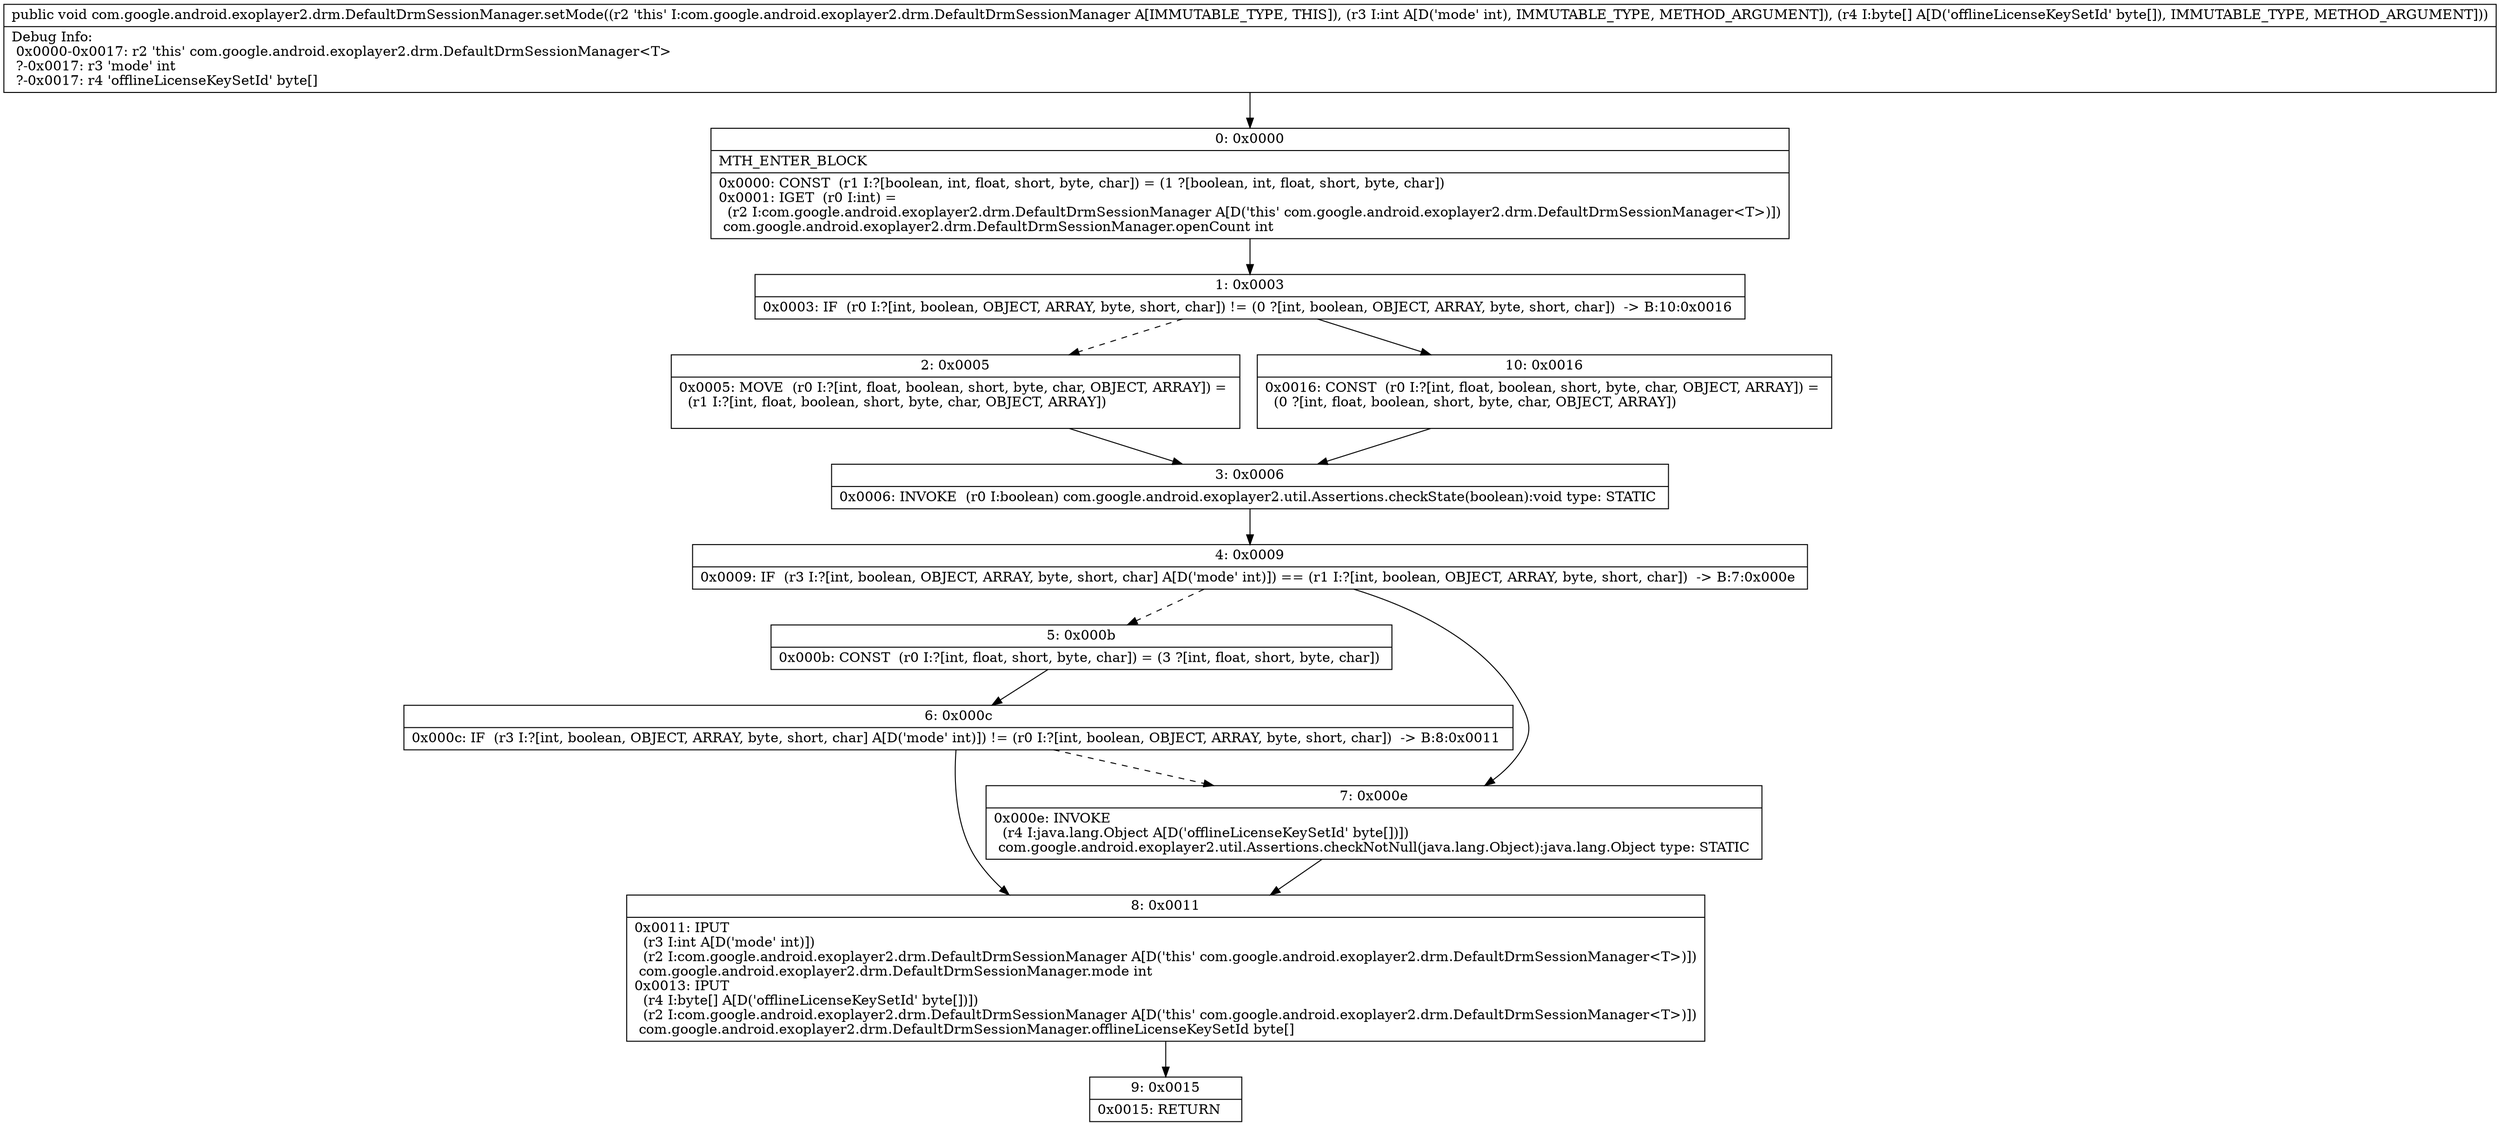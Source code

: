 digraph "CFG forcom.google.android.exoplayer2.drm.DefaultDrmSessionManager.setMode(I[B)V" {
Node_0 [shape=record,label="{0\:\ 0x0000|MTH_ENTER_BLOCK\l|0x0000: CONST  (r1 I:?[boolean, int, float, short, byte, char]) = (1 ?[boolean, int, float, short, byte, char]) \l0x0001: IGET  (r0 I:int) = \l  (r2 I:com.google.android.exoplayer2.drm.DefaultDrmSessionManager A[D('this' com.google.android.exoplayer2.drm.DefaultDrmSessionManager\<T\>)])\l com.google.android.exoplayer2.drm.DefaultDrmSessionManager.openCount int \l}"];
Node_1 [shape=record,label="{1\:\ 0x0003|0x0003: IF  (r0 I:?[int, boolean, OBJECT, ARRAY, byte, short, char]) != (0 ?[int, boolean, OBJECT, ARRAY, byte, short, char])  \-\> B:10:0x0016 \l}"];
Node_2 [shape=record,label="{2\:\ 0x0005|0x0005: MOVE  (r0 I:?[int, float, boolean, short, byte, char, OBJECT, ARRAY]) = \l  (r1 I:?[int, float, boolean, short, byte, char, OBJECT, ARRAY])\l \l}"];
Node_3 [shape=record,label="{3\:\ 0x0006|0x0006: INVOKE  (r0 I:boolean) com.google.android.exoplayer2.util.Assertions.checkState(boolean):void type: STATIC \l}"];
Node_4 [shape=record,label="{4\:\ 0x0009|0x0009: IF  (r3 I:?[int, boolean, OBJECT, ARRAY, byte, short, char] A[D('mode' int)]) == (r1 I:?[int, boolean, OBJECT, ARRAY, byte, short, char])  \-\> B:7:0x000e \l}"];
Node_5 [shape=record,label="{5\:\ 0x000b|0x000b: CONST  (r0 I:?[int, float, short, byte, char]) = (3 ?[int, float, short, byte, char]) \l}"];
Node_6 [shape=record,label="{6\:\ 0x000c|0x000c: IF  (r3 I:?[int, boolean, OBJECT, ARRAY, byte, short, char] A[D('mode' int)]) != (r0 I:?[int, boolean, OBJECT, ARRAY, byte, short, char])  \-\> B:8:0x0011 \l}"];
Node_7 [shape=record,label="{7\:\ 0x000e|0x000e: INVOKE  \l  (r4 I:java.lang.Object A[D('offlineLicenseKeySetId' byte[])])\l com.google.android.exoplayer2.util.Assertions.checkNotNull(java.lang.Object):java.lang.Object type: STATIC \l}"];
Node_8 [shape=record,label="{8\:\ 0x0011|0x0011: IPUT  \l  (r3 I:int A[D('mode' int)])\l  (r2 I:com.google.android.exoplayer2.drm.DefaultDrmSessionManager A[D('this' com.google.android.exoplayer2.drm.DefaultDrmSessionManager\<T\>)])\l com.google.android.exoplayer2.drm.DefaultDrmSessionManager.mode int \l0x0013: IPUT  \l  (r4 I:byte[] A[D('offlineLicenseKeySetId' byte[])])\l  (r2 I:com.google.android.exoplayer2.drm.DefaultDrmSessionManager A[D('this' com.google.android.exoplayer2.drm.DefaultDrmSessionManager\<T\>)])\l com.google.android.exoplayer2.drm.DefaultDrmSessionManager.offlineLicenseKeySetId byte[] \l}"];
Node_9 [shape=record,label="{9\:\ 0x0015|0x0015: RETURN   \l}"];
Node_10 [shape=record,label="{10\:\ 0x0016|0x0016: CONST  (r0 I:?[int, float, boolean, short, byte, char, OBJECT, ARRAY]) = \l  (0 ?[int, float, boolean, short, byte, char, OBJECT, ARRAY])\l \l}"];
MethodNode[shape=record,label="{public void com.google.android.exoplayer2.drm.DefaultDrmSessionManager.setMode((r2 'this' I:com.google.android.exoplayer2.drm.DefaultDrmSessionManager A[IMMUTABLE_TYPE, THIS]), (r3 I:int A[D('mode' int), IMMUTABLE_TYPE, METHOD_ARGUMENT]), (r4 I:byte[] A[D('offlineLicenseKeySetId' byte[]), IMMUTABLE_TYPE, METHOD_ARGUMENT]))  | Debug Info:\l  0x0000\-0x0017: r2 'this' com.google.android.exoplayer2.drm.DefaultDrmSessionManager\<T\>\l  ?\-0x0017: r3 'mode' int\l  ?\-0x0017: r4 'offlineLicenseKeySetId' byte[]\l}"];
MethodNode -> Node_0;
Node_0 -> Node_1;
Node_1 -> Node_2[style=dashed];
Node_1 -> Node_10;
Node_2 -> Node_3;
Node_3 -> Node_4;
Node_4 -> Node_5[style=dashed];
Node_4 -> Node_7;
Node_5 -> Node_6;
Node_6 -> Node_7[style=dashed];
Node_6 -> Node_8;
Node_7 -> Node_8;
Node_8 -> Node_9;
Node_10 -> Node_3;
}

